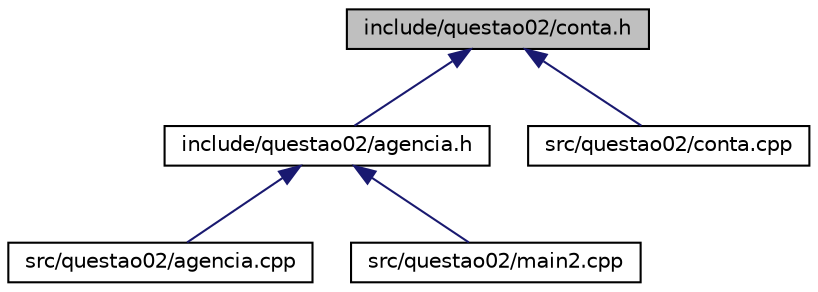 digraph "include/questao02/conta.h"
{
  edge [fontname="Helvetica",fontsize="10",labelfontname="Helvetica",labelfontsize="10"];
  node [fontname="Helvetica",fontsize="10",shape=record];
  Node1 [label="include/questao02/conta.h",height=0.2,width=0.4,color="black", fillcolor="grey75", style="filled", fontcolor="black"];
  Node1 -> Node2 [dir="back",color="midnightblue",fontsize="10",style="solid",fontname="Helvetica"];
  Node2 [label="include/questao02/agencia.h",height=0.2,width=0.4,color="black", fillcolor="white", style="filled",URL="$agencia_8h.html",tooltip="Declaração da classe Agencia. "];
  Node2 -> Node3 [dir="back",color="midnightblue",fontsize="10",style="solid",fontname="Helvetica"];
  Node3 [label="src/questao02/agencia.cpp",height=0.2,width=0.4,color="black", fillcolor="white", style="filled",URL="$agencia_8cpp.html",tooltip="Implementação dos métodos da classe Agencia. "];
  Node2 -> Node4 [dir="back",color="midnightblue",fontsize="10",style="solid",fontname="Helvetica"];
  Node4 [label="src/questao02/main2.cpp",height=0.2,width=0.4,color="black", fillcolor="white", style="filled",URL="$main2_8cpp.html",tooltip="Programa para testar as classes Conta e Agencia. "];
  Node1 -> Node5 [dir="back",color="midnightblue",fontsize="10",style="solid",fontname="Helvetica"];
  Node5 [label="src/questao02/conta.cpp",height=0.2,width=0.4,color="black", fillcolor="white", style="filled",URL="$conta_8cpp.html",tooltip="Implementação dos métodos da classe Conta. "];
}
